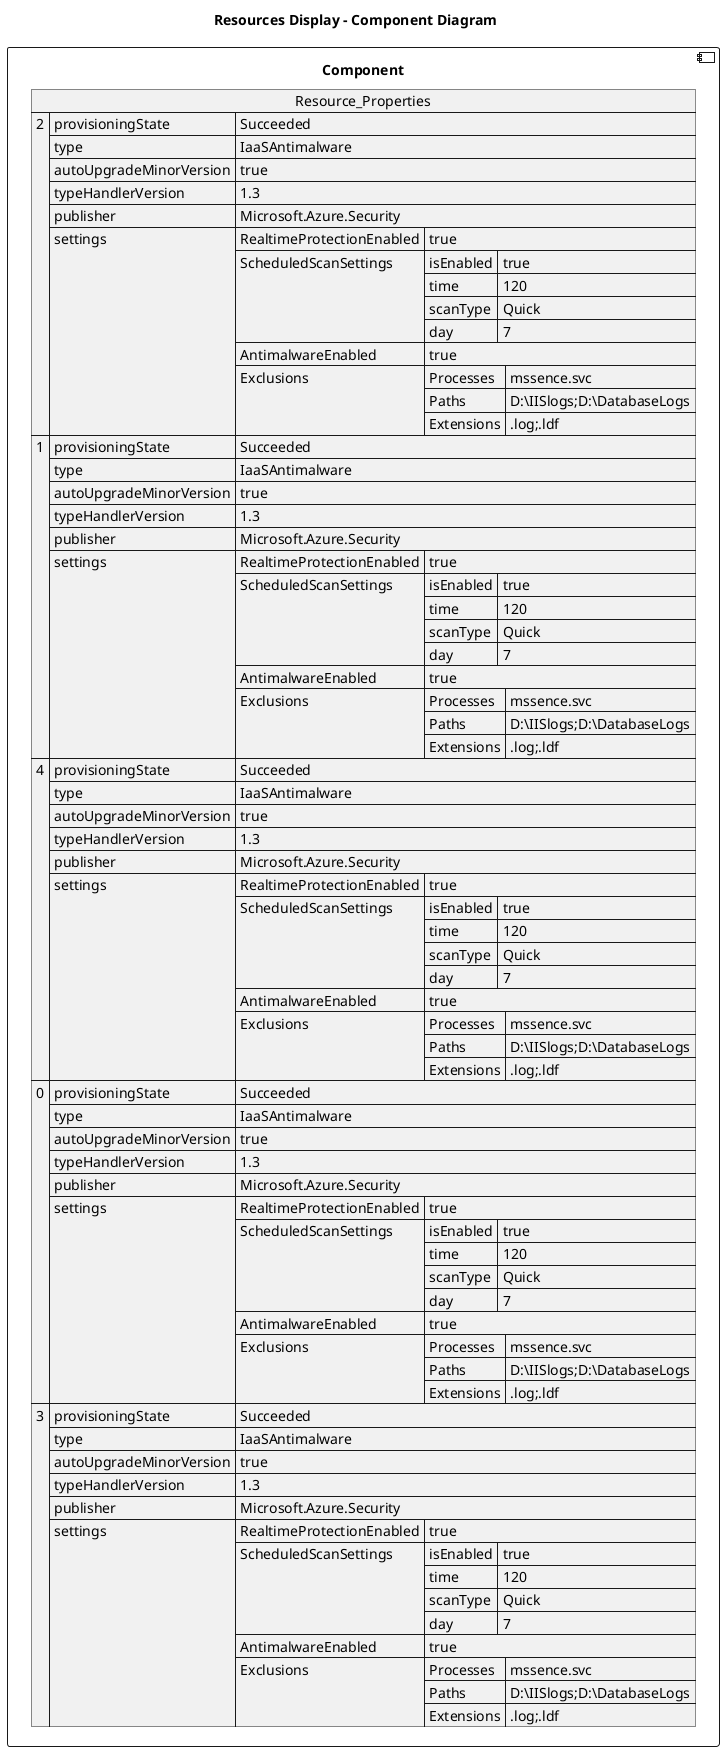 @startuml

title Resources Display - Component Diagram

component Component {

json  Resource_Properties {
  "2": {
    "provisioningState": "Succeeded",
    "type": "IaaSAntimalware",
    "autoUpgradeMinorVersion": true,
    "typeHandlerVersion": "1.3",
    "publisher": "Microsoft.Azure.Security",
    "settings": {
      "RealtimeProtectionEnabled": "true",
      "ScheduledScanSettings": {
        "isEnabled": "true",
        "time": "120",
        "scanType": "Quick",
        "day": "7"
      },
      "AntimalwareEnabled": true,
      "Exclusions": {
        "Processes": "mssence.svc",
        "Paths": "D:\\IISlogs;D:\\DatabaseLogs",
        "Extensions": ".log;.ldf"
      }
    }
  },
  "1": {
    "provisioningState": "Succeeded",
    "type": "IaaSAntimalware",
    "autoUpgradeMinorVersion": true,
    "typeHandlerVersion": "1.3",
    "publisher": "Microsoft.Azure.Security",
    "settings": {
      "RealtimeProtectionEnabled": "true",
      "ScheduledScanSettings": {
        "isEnabled": "true",
        "time": "120",
        "scanType": "Quick",
        "day": "7"
      },
      "AntimalwareEnabled": true,
      "Exclusions": {
        "Processes": "mssence.svc",
        "Paths": "D:\\IISlogs;D:\\DatabaseLogs",
        "Extensions": ".log;.ldf"
      }
    }
  },
  "4": {
    "provisioningState": "Succeeded",
    "type": "IaaSAntimalware",
    "autoUpgradeMinorVersion": true,
    "typeHandlerVersion": "1.3",
    "publisher": "Microsoft.Azure.Security",
    "settings": {
      "RealtimeProtectionEnabled": "true",
      "ScheduledScanSettings": {
        "isEnabled": "true",
        "time": "120",
        "scanType": "Quick",
        "day": "7"
      },
      "AntimalwareEnabled": true,
      "Exclusions": {
        "Processes": "mssence.svc",
        "Paths": "D:\\IISlogs;D:\\DatabaseLogs",
        "Extensions": ".log;.ldf"
      }
    }
  },
  "0": {
    "provisioningState": "Succeeded",
    "type": "IaaSAntimalware",
    "autoUpgradeMinorVersion": true,
    "typeHandlerVersion": "1.3",
    "publisher": "Microsoft.Azure.Security",
    "settings": {
      "RealtimeProtectionEnabled": "true",
      "ScheduledScanSettings": {
        "isEnabled": "true",
        "time": "120",
        "scanType": "Quick",
        "day": "7"
      },
      "AntimalwareEnabled": true,
      "Exclusions": {
        "Processes": "mssence.svc",
        "Paths": "D:\\IISlogs;D:\\DatabaseLogs",
        "Extensions": ".log;.ldf"
      }
    }
  },
  "3": {
    "provisioningState": "Succeeded",
    "type": "IaaSAntimalware",
    "autoUpgradeMinorVersion": true,
    "typeHandlerVersion": "1.3",
    "publisher": "Microsoft.Azure.Security",
    "settings": {
      "RealtimeProtectionEnabled": "true",
      "ScheduledScanSettings": {
        "isEnabled": "true",
        "time": "120",
        "scanType": "Quick",
        "day": "7"
      },
      "AntimalwareEnabled": true,
      "Exclusions": {
        "Processes": "mssence.svc",
        "Paths": "D:\\IISlogs;D:\\DatabaseLogs",
        "Extensions": ".log;.ldf"
      }
    }
  }
}
}
@enduml
